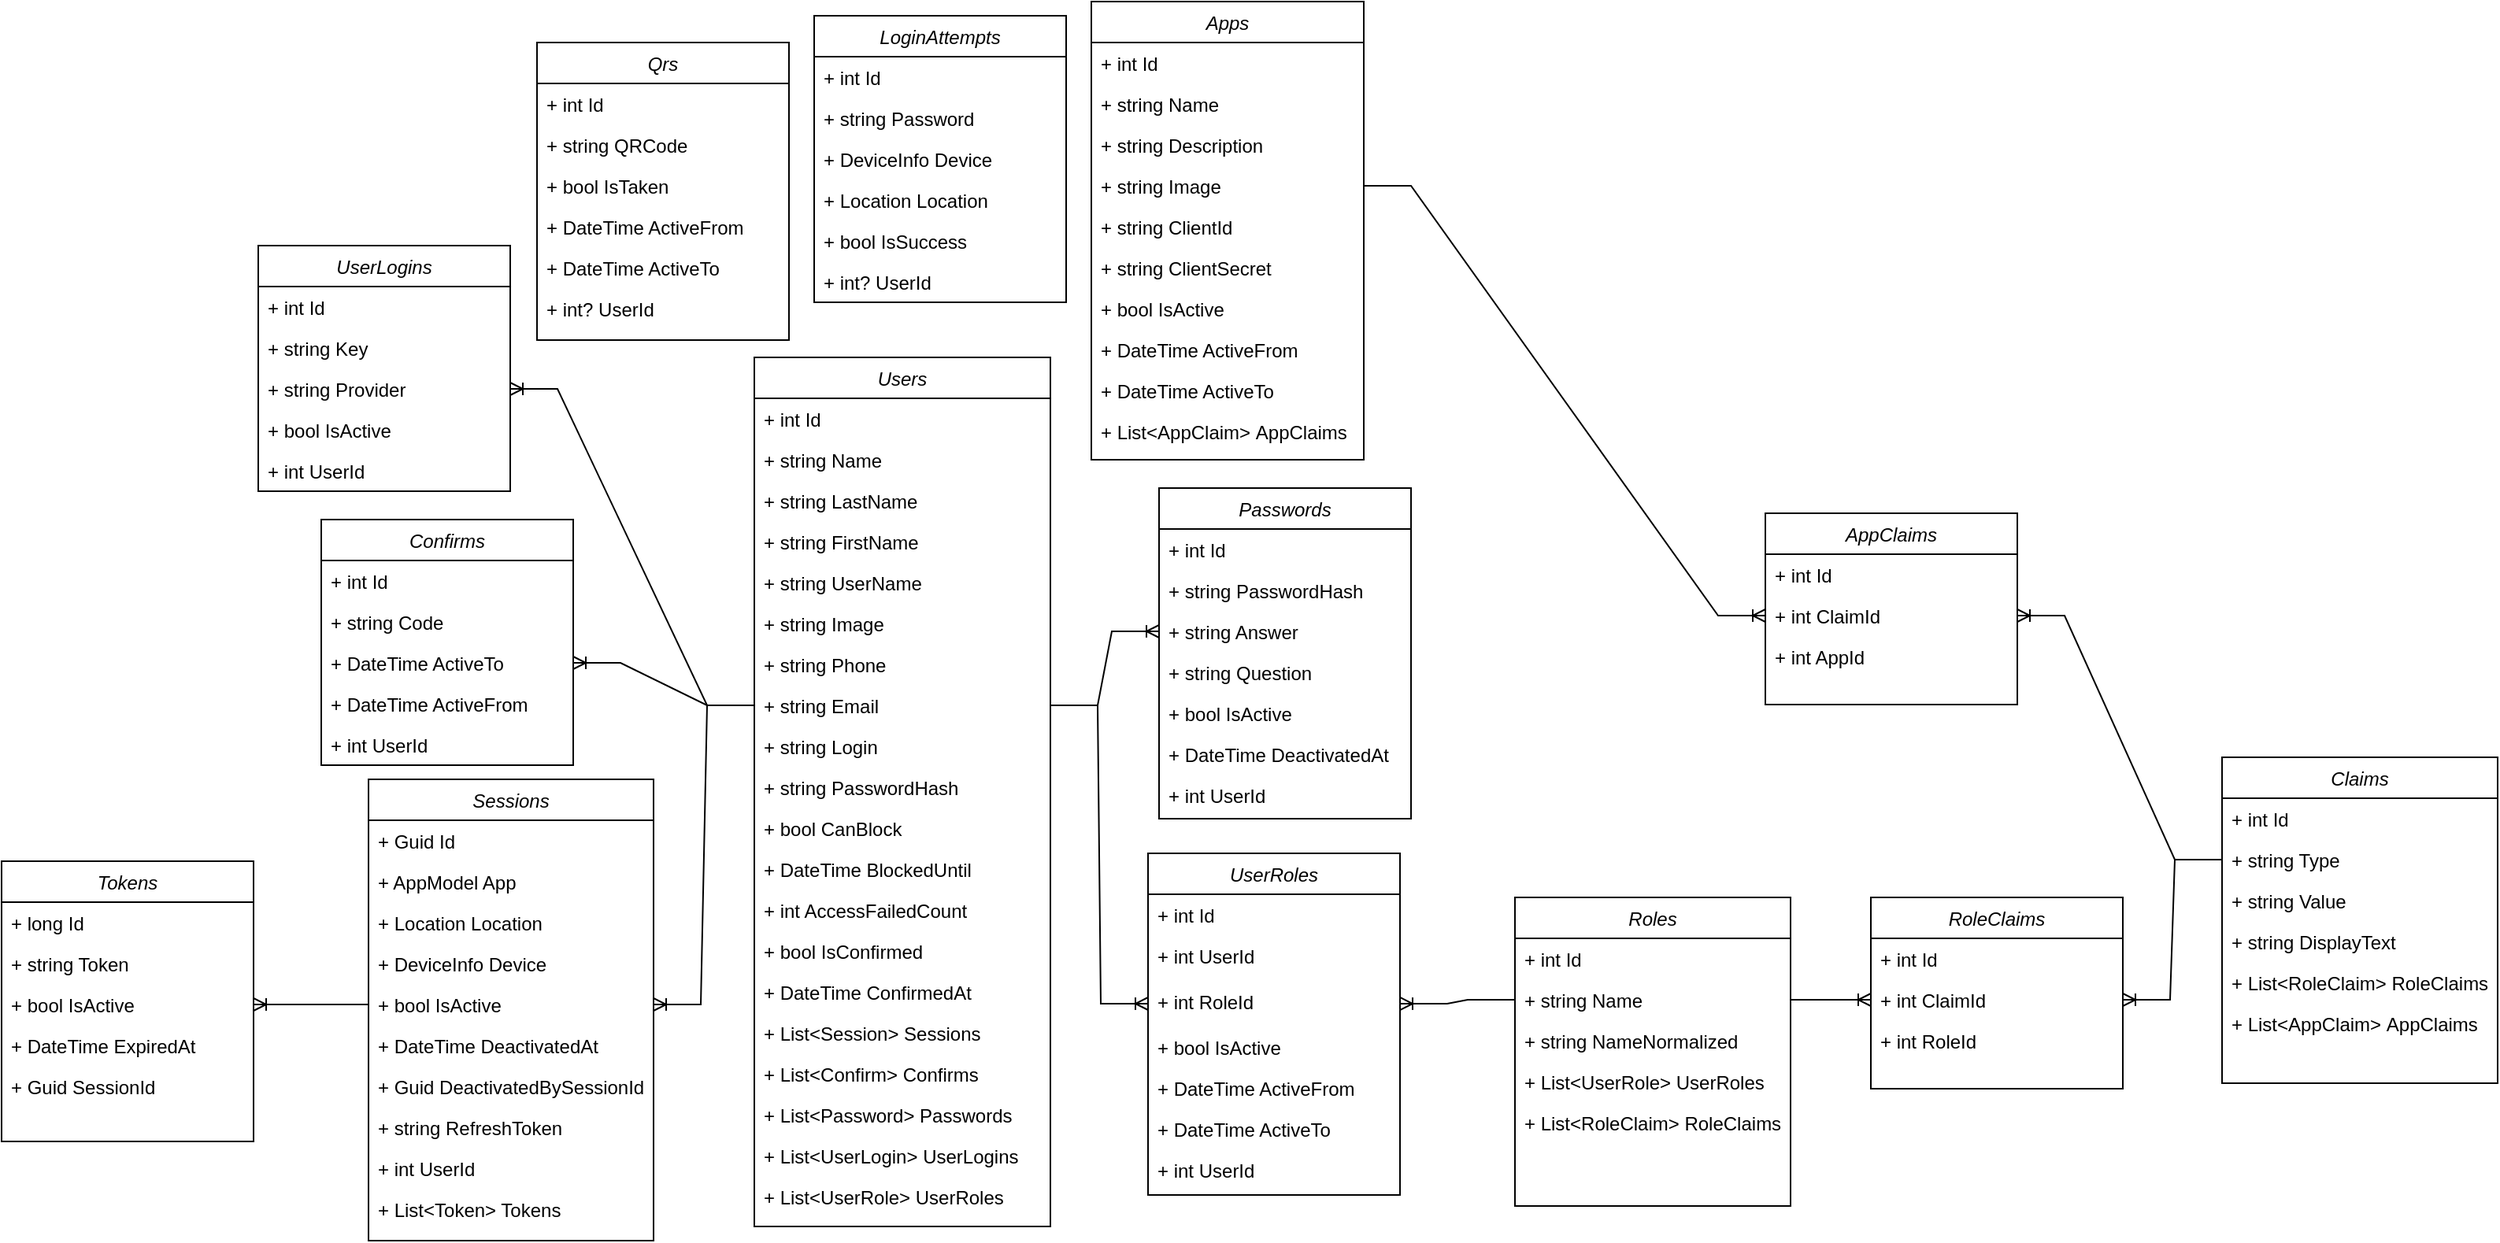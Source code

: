 <mxfile version="16.4.5" type="device"><diagram id="C5RBs43oDa-KdzZeNtuy" name="Page-1"><mxGraphModel dx="1845" dy="1063" grid="0" gridSize="10" guides="1" tooltips="1" connect="1" arrows="1" fold="1" page="0" pageScale="1" pageWidth="827" pageHeight="1169" math="0" shadow="0"><root><mxCell id="WIyWlLk6GJQsqaUBKTNV-0"/><mxCell id="WIyWlLk6GJQsqaUBKTNV-1" parent="WIyWlLk6GJQsqaUBKTNV-0"/><mxCell id="zkfFHV4jXpPFQw0GAbJ--0" value="Users" style="swimlane;fontStyle=2;align=center;verticalAlign=top;childLayout=stackLayout;horizontal=1;startSize=26;horizontalStack=0;resizeParent=1;resizeLast=0;collapsible=1;marginBottom=0;rounded=0;shadow=0;strokeWidth=1;" parent="WIyWlLk6GJQsqaUBKTNV-1" vertex="1"><mxGeometry x="220" y="120" width="188" height="552" as="geometry"><mxRectangle x="230" y="140" width="160" height="26" as="alternateBounds"/></mxGeometry></mxCell><mxCell id="zkfFHV4jXpPFQw0GAbJ--1" value="+ int Id" style="text;align=left;verticalAlign=top;spacingLeft=4;spacingRight=4;overflow=hidden;rotatable=0;points=[[0,0.5],[1,0.5]];portConstraint=eastwest;" parent="zkfFHV4jXpPFQw0GAbJ--0" vertex="1"><mxGeometry y="26" width="188" height="26" as="geometry"/></mxCell><mxCell id="zkfFHV4jXpPFQw0GAbJ--2" value="+ string Name" style="text;align=left;verticalAlign=top;spacingLeft=4;spacingRight=4;overflow=hidden;rotatable=0;points=[[0,0.5],[1,0.5]];portConstraint=eastwest;rounded=0;shadow=0;html=0;" parent="zkfFHV4jXpPFQw0GAbJ--0" vertex="1"><mxGeometry y="52" width="188" height="26" as="geometry"/></mxCell><mxCell id="cAjX37DXehE9t8LAa35l-1" value="+ string LastName" style="text;align=left;verticalAlign=top;spacingLeft=4;spacingRight=4;overflow=hidden;rotatable=0;points=[[0,0.5],[1,0.5]];portConstraint=eastwest;rounded=0;shadow=0;html=0;" vertex="1" parent="zkfFHV4jXpPFQw0GAbJ--0"><mxGeometry y="78" width="188" height="26" as="geometry"/></mxCell><mxCell id="cAjX37DXehE9t8LAa35l-0" value="+ string FirstName" style="text;align=left;verticalAlign=top;spacingLeft=4;spacingRight=4;overflow=hidden;rotatable=0;points=[[0,0.5],[1,0.5]];portConstraint=eastwest;rounded=0;shadow=0;html=0;" vertex="1" parent="zkfFHV4jXpPFQw0GAbJ--0"><mxGeometry y="104" width="188" height="26" as="geometry"/></mxCell><mxCell id="cAjX37DXehE9t8LAa35l-9" value="+ string UserName" style="text;align=left;verticalAlign=top;spacingLeft=4;spacingRight=4;overflow=hidden;rotatable=0;points=[[0,0.5],[1,0.5]];portConstraint=eastwest;rounded=0;shadow=0;html=0;" vertex="1" parent="zkfFHV4jXpPFQw0GAbJ--0"><mxGeometry y="130" width="188" height="26" as="geometry"/></mxCell><mxCell id="cAjX37DXehE9t8LAa35l-8" value="+ string Image" style="text;align=left;verticalAlign=top;spacingLeft=4;spacingRight=4;overflow=hidden;rotatable=0;points=[[0,0.5],[1,0.5]];portConstraint=eastwest;rounded=0;shadow=0;html=0;" vertex="1" parent="zkfFHV4jXpPFQw0GAbJ--0"><mxGeometry y="156" width="188" height="26" as="geometry"/></mxCell><mxCell id="cAjX37DXehE9t8LAa35l-3" value="+ string Phone" style="text;align=left;verticalAlign=top;spacingLeft=4;spacingRight=4;overflow=hidden;rotatable=0;points=[[0,0.5],[1,0.5]];portConstraint=eastwest;rounded=0;shadow=0;html=0;" vertex="1" parent="zkfFHV4jXpPFQw0GAbJ--0"><mxGeometry y="182" width="188" height="26" as="geometry"/></mxCell><mxCell id="zkfFHV4jXpPFQw0GAbJ--3" value="+ string Email" style="text;align=left;verticalAlign=top;spacingLeft=4;spacingRight=4;overflow=hidden;rotatable=0;points=[[0,0.5],[1,0.5]];portConstraint=eastwest;rounded=0;shadow=0;html=0;" parent="zkfFHV4jXpPFQw0GAbJ--0" vertex="1"><mxGeometry y="208" width="188" height="26" as="geometry"/></mxCell><mxCell id="cAjX37DXehE9t8LAa35l-2" value="+ string Login" style="text;align=left;verticalAlign=top;spacingLeft=4;spacingRight=4;overflow=hidden;rotatable=0;points=[[0,0.5],[1,0.5]];portConstraint=eastwest;rounded=0;shadow=0;html=0;" vertex="1" parent="zkfFHV4jXpPFQw0GAbJ--0"><mxGeometry y="234" width="188" height="26" as="geometry"/></mxCell><mxCell id="cAjX37DXehE9t8LAa35l-4" value="+ string PasswordHash" style="text;align=left;verticalAlign=top;spacingLeft=4;spacingRight=4;overflow=hidden;rotatable=0;points=[[0,0.5],[1,0.5]];portConstraint=eastwest;rounded=0;shadow=0;html=0;" vertex="1" parent="zkfFHV4jXpPFQw0GAbJ--0"><mxGeometry y="260" width="188" height="26" as="geometry"/></mxCell><mxCell id="cAjX37DXehE9t8LAa35l-6" value="+ bool CanBlock" style="text;align=left;verticalAlign=top;spacingLeft=4;spacingRight=4;overflow=hidden;rotatable=0;points=[[0,0.5],[1,0.5]];portConstraint=eastwest;rounded=0;shadow=0;html=0;" vertex="1" parent="zkfFHV4jXpPFQw0GAbJ--0"><mxGeometry y="286" width="188" height="26" as="geometry"/></mxCell><mxCell id="cAjX37DXehE9t8LAa35l-5" value="+ DateTime BlockedUntil" style="text;align=left;verticalAlign=top;spacingLeft=4;spacingRight=4;overflow=hidden;rotatable=0;points=[[0,0.5],[1,0.5]];portConstraint=eastwest;rounded=0;shadow=0;html=0;" vertex="1" parent="zkfFHV4jXpPFQw0GAbJ--0"><mxGeometry y="312" width="188" height="26" as="geometry"/></mxCell><mxCell id="cAjX37DXehE9t8LAa35l-7" value="+ int AccessFailedCount" style="text;align=left;verticalAlign=top;spacingLeft=4;spacingRight=4;overflow=hidden;rotatable=0;points=[[0,0.5],[1,0.5]];portConstraint=eastwest;rounded=0;shadow=0;html=0;" vertex="1" parent="zkfFHV4jXpPFQw0GAbJ--0"><mxGeometry y="338" width="188" height="26" as="geometry"/></mxCell><mxCell id="cAjX37DXehE9t8LAa35l-69" value="+ bool IsConfirmed" style="text;align=left;verticalAlign=top;spacingLeft=4;spacingRight=4;overflow=hidden;rotatable=0;points=[[0,0.5],[1,0.5]];portConstraint=eastwest;rounded=0;shadow=0;html=0;" vertex="1" parent="zkfFHV4jXpPFQw0GAbJ--0"><mxGeometry y="364" width="188" height="26" as="geometry"/></mxCell><mxCell id="cAjX37DXehE9t8LAa35l-70" value="+ DateTime ConfirmedAt" style="text;align=left;verticalAlign=top;spacingLeft=4;spacingRight=4;overflow=hidden;rotatable=0;points=[[0,0.5],[1,0.5]];portConstraint=eastwest;rounded=0;shadow=0;html=0;" vertex="1" parent="zkfFHV4jXpPFQw0GAbJ--0"><mxGeometry y="390" width="188" height="26" as="geometry"/></mxCell><mxCell id="cAjX37DXehE9t8LAa35l-99" value="+ List&lt;Session&gt; Sessions" style="text;align=left;verticalAlign=top;spacingLeft=4;spacingRight=4;overflow=hidden;rotatable=0;points=[[0,0.5],[1,0.5]];portConstraint=eastwest;rounded=0;shadow=0;html=0;" vertex="1" parent="zkfFHV4jXpPFQw0GAbJ--0"><mxGeometry y="416" width="188" height="26" as="geometry"/></mxCell><mxCell id="cAjX37DXehE9t8LAa35l-110" value="+ List&lt;Confirm&gt; Confirms" style="text;align=left;verticalAlign=top;spacingLeft=4;spacingRight=4;overflow=hidden;rotatable=0;points=[[0,0.5],[1,0.5]];portConstraint=eastwest;rounded=0;shadow=0;html=0;" vertex="1" parent="zkfFHV4jXpPFQw0GAbJ--0"><mxGeometry y="442" width="188" height="26" as="geometry"/></mxCell><mxCell id="cAjX37DXehE9t8LAa35l-111" value="+ List&lt;Password&gt; Passwords" style="text;align=left;verticalAlign=top;spacingLeft=4;spacingRight=4;overflow=hidden;rotatable=0;points=[[0,0.5],[1,0.5]];portConstraint=eastwest;rounded=0;shadow=0;html=0;" vertex="1" parent="zkfFHV4jXpPFQw0GAbJ--0"><mxGeometry y="468" width="188" height="26" as="geometry"/></mxCell><mxCell id="cAjX37DXehE9t8LAa35l-113" value="+ List&lt;UserLogin&gt; UserLogins" style="text;align=left;verticalAlign=top;spacingLeft=4;spacingRight=4;overflow=hidden;rotatable=0;points=[[0,0.5],[1,0.5]];portConstraint=eastwest;rounded=0;shadow=0;html=0;" vertex="1" parent="zkfFHV4jXpPFQw0GAbJ--0"><mxGeometry y="494" width="188" height="26" as="geometry"/></mxCell><mxCell id="cAjX37DXehE9t8LAa35l-114" value="+ List&lt;UserRole&gt; UserRoles" style="text;align=left;verticalAlign=top;spacingLeft=4;spacingRight=4;overflow=hidden;rotatable=0;points=[[0,0.5],[1,0.5]];portConstraint=eastwest;rounded=0;shadow=0;html=0;" vertex="1" parent="zkfFHV4jXpPFQw0GAbJ--0"><mxGeometry y="520" width="188" height="26" as="geometry"/></mxCell><mxCell id="cAjX37DXehE9t8LAa35l-10" value="Roles" style="swimlane;fontStyle=2;align=center;verticalAlign=top;childLayout=stackLayout;horizontal=1;startSize=26;horizontalStack=0;resizeParent=1;resizeLast=0;collapsible=1;marginBottom=0;rounded=0;shadow=0;strokeWidth=1;" vertex="1" parent="WIyWlLk6GJQsqaUBKTNV-1"><mxGeometry x="703" y="463" width="175" height="196" as="geometry"><mxRectangle x="230" y="140" width="160" height="26" as="alternateBounds"/></mxGeometry></mxCell><mxCell id="cAjX37DXehE9t8LAa35l-11" value="+ int Id" style="text;align=left;verticalAlign=top;spacingLeft=4;spacingRight=4;overflow=hidden;rotatable=0;points=[[0,0.5],[1,0.5]];portConstraint=eastwest;" vertex="1" parent="cAjX37DXehE9t8LAa35l-10"><mxGeometry y="26" width="175" height="26" as="geometry"/></mxCell><mxCell id="cAjX37DXehE9t8LAa35l-12" value="+ string Name" style="text;align=left;verticalAlign=top;spacingLeft=4;spacingRight=4;overflow=hidden;rotatable=0;points=[[0,0.5],[1,0.5]];portConstraint=eastwest;rounded=0;shadow=0;html=0;" vertex="1" parent="cAjX37DXehE9t8LAa35l-10"><mxGeometry y="52" width="175" height="26" as="geometry"/></mxCell><mxCell id="cAjX37DXehE9t8LAa35l-68" value="+ string NameNormalized" style="text;align=left;verticalAlign=top;spacingLeft=4;spacingRight=4;overflow=hidden;rotatable=0;points=[[0,0.5],[1,0.5]];portConstraint=eastwest;rounded=0;shadow=0;html=0;" vertex="1" parent="cAjX37DXehE9t8LAa35l-10"><mxGeometry y="78" width="175" height="26" as="geometry"/></mxCell><mxCell id="cAjX37DXehE9t8LAa35l-116" value="+ List&lt;UserRole&gt; UserRoles" style="text;align=left;verticalAlign=top;spacingLeft=4;spacingRight=4;overflow=hidden;rotatable=0;points=[[0,0.5],[1,0.5]];portConstraint=eastwest;rounded=0;shadow=0;html=0;" vertex="1" parent="cAjX37DXehE9t8LAa35l-10"><mxGeometry y="104" width="175" height="26" as="geometry"/></mxCell><mxCell id="cAjX37DXehE9t8LAa35l-117" value="+ List&lt;RoleClaim&gt; RoleClaims" style="text;align=left;verticalAlign=top;spacingLeft=4;spacingRight=4;overflow=hidden;rotatable=0;points=[[0,0.5],[1,0.5]];portConstraint=eastwest;rounded=0;shadow=0;html=0;" vertex="1" parent="cAjX37DXehE9t8LAa35l-10"><mxGeometry y="130" width="175" height="26" as="geometry"/></mxCell><mxCell id="cAjX37DXehE9t8LAa35l-24" value="UserRoles" style="swimlane;fontStyle=2;align=center;verticalAlign=top;childLayout=stackLayout;horizontal=1;startSize=26;horizontalStack=0;resizeParent=1;resizeLast=0;collapsible=1;marginBottom=0;rounded=0;shadow=0;strokeWidth=1;" vertex="1" parent="WIyWlLk6GJQsqaUBKTNV-1"><mxGeometry x="470" y="435" width="160" height="217" as="geometry"><mxRectangle x="230" y="140" width="160" height="26" as="alternateBounds"/></mxGeometry></mxCell><mxCell id="cAjX37DXehE9t8LAa35l-25" value="+ int Id" style="text;align=left;verticalAlign=top;spacingLeft=4;spacingRight=4;overflow=hidden;rotatable=0;points=[[0,0.5],[1,0.5]];portConstraint=eastwest;" vertex="1" parent="cAjX37DXehE9t8LAa35l-24"><mxGeometry y="26" width="160" height="26" as="geometry"/></mxCell><mxCell id="cAjX37DXehE9t8LAa35l-26" value="+ int UserId" style="text;align=left;verticalAlign=top;spacingLeft=4;spacingRight=4;overflow=hidden;rotatable=0;points=[[0,0.5],[1,0.5]];portConstraint=eastwest;rounded=0;shadow=0;html=0;" vertex="1" parent="cAjX37DXehE9t8LAa35l-24"><mxGeometry y="52" width="160" height="29" as="geometry"/></mxCell><mxCell id="cAjX37DXehE9t8LAa35l-27" value="+ int RoleId" style="text;align=left;verticalAlign=top;spacingLeft=4;spacingRight=4;overflow=hidden;rotatable=0;points=[[0,0.5],[1,0.5]];portConstraint=eastwest;rounded=0;shadow=0;html=0;" vertex="1" parent="cAjX37DXehE9t8LAa35l-24"><mxGeometry y="81" width="160" height="29" as="geometry"/></mxCell><mxCell id="cAjX37DXehE9t8LAa35l-76" value="+ bool IsActive" style="text;align=left;verticalAlign=top;spacingLeft=4;spacingRight=4;overflow=hidden;rotatable=0;points=[[0,0.5],[1,0.5]];portConstraint=eastwest;rounded=0;shadow=0;html=0;" vertex="1" parent="cAjX37DXehE9t8LAa35l-24"><mxGeometry y="110" width="160" height="26" as="geometry"/></mxCell><mxCell id="cAjX37DXehE9t8LAa35l-77" value="+ DateTime ActiveFrom" style="text;align=left;verticalAlign=top;spacingLeft=4;spacingRight=4;overflow=hidden;rotatable=0;points=[[0,0.5],[1,0.5]];portConstraint=eastwest;rounded=0;shadow=0;html=0;" vertex="1" parent="cAjX37DXehE9t8LAa35l-24"><mxGeometry y="136" width="160" height="26" as="geometry"/></mxCell><mxCell id="cAjX37DXehE9t8LAa35l-78" value="+ DateTime ActiveTo" style="text;align=left;verticalAlign=top;spacingLeft=4;spacingRight=4;overflow=hidden;rotatable=0;points=[[0,0.5],[1,0.5]];portConstraint=eastwest;rounded=0;shadow=0;html=0;" vertex="1" parent="cAjX37DXehE9t8LAa35l-24"><mxGeometry y="162" width="160" height="26" as="geometry"/></mxCell><mxCell id="cAjX37DXehE9t8LAa35l-115" value="+ int UserId" style="text;align=left;verticalAlign=top;spacingLeft=4;spacingRight=4;overflow=hidden;rotatable=0;points=[[0,0.5],[1,0.5]];portConstraint=eastwest;rounded=0;shadow=0;html=0;" vertex="1" parent="cAjX37DXehE9t8LAa35l-24"><mxGeometry y="188" width="160" height="26" as="geometry"/></mxCell><mxCell id="cAjX37DXehE9t8LAa35l-28" value="Apps" style="swimlane;fontStyle=2;align=center;verticalAlign=top;childLayout=stackLayout;horizontal=1;startSize=26;horizontalStack=0;resizeParent=1;resizeLast=0;collapsible=1;marginBottom=0;rounded=0;shadow=0;strokeWidth=1;" vertex="1" parent="WIyWlLk6GJQsqaUBKTNV-1"><mxGeometry x="434" y="-106" width="173" height="291" as="geometry"><mxRectangle x="230" y="140" width="160" height="26" as="alternateBounds"/></mxGeometry></mxCell><mxCell id="cAjX37DXehE9t8LAa35l-29" value="+ int Id" style="text;align=left;verticalAlign=top;spacingLeft=4;spacingRight=4;overflow=hidden;rotatable=0;points=[[0,0.5],[1,0.5]];portConstraint=eastwest;" vertex="1" parent="cAjX37DXehE9t8LAa35l-28"><mxGeometry y="26" width="173" height="26" as="geometry"/></mxCell><mxCell id="cAjX37DXehE9t8LAa35l-30" value="+ string Name" style="text;align=left;verticalAlign=top;spacingLeft=4;spacingRight=4;overflow=hidden;rotatable=0;points=[[0,0.5],[1,0.5]];portConstraint=eastwest;rounded=0;shadow=0;html=0;" vertex="1" parent="cAjX37DXehE9t8LAa35l-28"><mxGeometry y="52" width="173" height="26" as="geometry"/></mxCell><mxCell id="cAjX37DXehE9t8LAa35l-67" value="+ string Description" style="text;align=left;verticalAlign=top;spacingLeft=4;spacingRight=4;overflow=hidden;rotatable=0;points=[[0,0.5],[1,0.5]];portConstraint=eastwest;rounded=0;shadow=0;html=0;" vertex="1" parent="cAjX37DXehE9t8LAa35l-28"><mxGeometry y="78" width="173" height="26" as="geometry"/></mxCell><mxCell id="cAjX37DXehE9t8LAa35l-65" value="+ string Image" style="text;align=left;verticalAlign=top;spacingLeft=4;spacingRight=4;overflow=hidden;rotatable=0;points=[[0,0.5],[1,0.5]];portConstraint=eastwest;rounded=0;shadow=0;html=0;" vertex="1" parent="cAjX37DXehE9t8LAa35l-28"><mxGeometry y="104" width="173" height="26" as="geometry"/></mxCell><mxCell id="cAjX37DXehE9t8LAa35l-64" value="+ string ClientId" style="text;align=left;verticalAlign=top;spacingLeft=4;spacingRight=4;overflow=hidden;rotatable=0;points=[[0,0.5],[1,0.5]];portConstraint=eastwest;rounded=0;shadow=0;html=0;" vertex="1" parent="cAjX37DXehE9t8LAa35l-28"><mxGeometry y="130" width="173" height="26" as="geometry"/></mxCell><mxCell id="cAjX37DXehE9t8LAa35l-63" value="+ string ClientSecret" style="text;align=left;verticalAlign=top;spacingLeft=4;spacingRight=4;overflow=hidden;rotatable=0;points=[[0,0.5],[1,0.5]];portConstraint=eastwest;rounded=0;shadow=0;html=0;" vertex="1" parent="cAjX37DXehE9t8LAa35l-28"><mxGeometry y="156" width="173" height="26" as="geometry"/></mxCell><mxCell id="cAjX37DXehE9t8LAa35l-62" value="+ bool IsActive" style="text;align=left;verticalAlign=top;spacingLeft=4;spacingRight=4;overflow=hidden;rotatable=0;points=[[0,0.5],[1,0.5]];portConstraint=eastwest;rounded=0;shadow=0;html=0;" vertex="1" parent="cAjX37DXehE9t8LAa35l-28"><mxGeometry y="182" width="173" height="26" as="geometry"/></mxCell><mxCell id="cAjX37DXehE9t8LAa35l-60" value="+ DateTime ActiveFrom" style="text;align=left;verticalAlign=top;spacingLeft=4;spacingRight=4;overflow=hidden;rotatable=0;points=[[0,0.5],[1,0.5]];portConstraint=eastwest;rounded=0;shadow=0;html=0;" vertex="1" parent="cAjX37DXehE9t8LAa35l-28"><mxGeometry y="208" width="173" height="26" as="geometry"/></mxCell><mxCell id="cAjX37DXehE9t8LAa35l-61" value="+ DateTime ActiveTo" style="text;align=left;verticalAlign=top;spacingLeft=4;spacingRight=4;overflow=hidden;rotatable=0;points=[[0,0.5],[1,0.5]];portConstraint=eastwest;rounded=0;shadow=0;html=0;" vertex="1" parent="cAjX37DXehE9t8LAa35l-28"><mxGeometry y="234" width="173" height="26" as="geometry"/></mxCell><mxCell id="cAjX37DXehE9t8LAa35l-124" value="+ List&lt;AppClaim&gt; AppClaims" style="text;align=left;verticalAlign=top;spacingLeft=4;spacingRight=4;overflow=hidden;rotatable=0;points=[[0,0.5],[1,0.5]];portConstraint=eastwest;rounded=0;shadow=0;html=0;" vertex="1" parent="cAjX37DXehE9t8LAa35l-28"><mxGeometry y="260" width="173" height="26" as="geometry"/></mxCell><mxCell id="cAjX37DXehE9t8LAa35l-31" value="Claims" style="swimlane;fontStyle=2;align=center;verticalAlign=top;childLayout=stackLayout;horizontal=1;startSize=26;horizontalStack=0;resizeParent=1;resizeLast=0;collapsible=1;marginBottom=0;rounded=0;shadow=0;strokeWidth=1;" vertex="1" parent="WIyWlLk6GJQsqaUBKTNV-1"><mxGeometry x="1152" y="374" width="175" height="207" as="geometry"><mxRectangle x="230" y="140" width="160" height="26" as="alternateBounds"/></mxGeometry></mxCell><mxCell id="cAjX37DXehE9t8LAa35l-32" value="+ int Id" style="text;align=left;verticalAlign=top;spacingLeft=4;spacingRight=4;overflow=hidden;rotatable=0;points=[[0,0.5],[1,0.5]];portConstraint=eastwest;" vertex="1" parent="cAjX37DXehE9t8LAa35l-31"><mxGeometry y="26" width="175" height="26" as="geometry"/></mxCell><mxCell id="cAjX37DXehE9t8LAa35l-33" value="+ string Type" style="text;align=left;verticalAlign=top;spacingLeft=4;spacingRight=4;overflow=hidden;rotatable=0;points=[[0,0.5],[1,0.5]];portConstraint=eastwest;rounded=0;shadow=0;html=0;" vertex="1" parent="cAjX37DXehE9t8LAa35l-31"><mxGeometry y="52" width="175" height="26" as="geometry"/></mxCell><mxCell id="cAjX37DXehE9t8LAa35l-79" value="+ string Value" style="text;align=left;verticalAlign=top;spacingLeft=4;spacingRight=4;overflow=hidden;rotatable=0;points=[[0,0.5],[1,0.5]];portConstraint=eastwest;rounded=0;shadow=0;html=0;" vertex="1" parent="cAjX37DXehE9t8LAa35l-31"><mxGeometry y="78" width="175" height="26" as="geometry"/></mxCell><mxCell id="cAjX37DXehE9t8LAa35l-80" value="+ string DisplayText" style="text;align=left;verticalAlign=top;spacingLeft=4;spacingRight=4;overflow=hidden;rotatable=0;points=[[0,0.5],[1,0.5]];portConstraint=eastwest;rounded=0;shadow=0;html=0;" vertex="1" parent="cAjX37DXehE9t8LAa35l-31"><mxGeometry y="104" width="175" height="26" as="geometry"/></mxCell><mxCell id="cAjX37DXehE9t8LAa35l-118" value="+ List&lt;RoleClaim&gt; RoleClaims" style="text;align=left;verticalAlign=top;spacingLeft=4;spacingRight=4;overflow=hidden;rotatable=0;points=[[0,0.5],[1,0.5]];portConstraint=eastwest;rounded=0;shadow=0;html=0;" vertex="1" parent="cAjX37DXehE9t8LAa35l-31"><mxGeometry y="130" width="175" height="26" as="geometry"/></mxCell><mxCell id="cAjX37DXehE9t8LAa35l-123" value="+ List&lt;AppClaim&gt; AppClaims" style="text;align=left;verticalAlign=top;spacingLeft=4;spacingRight=4;overflow=hidden;rotatable=0;points=[[0,0.5],[1,0.5]];portConstraint=eastwest;rounded=0;shadow=0;html=0;" vertex="1" parent="cAjX37DXehE9t8LAa35l-31"><mxGeometry y="156" width="175" height="26" as="geometry"/></mxCell><mxCell id="cAjX37DXehE9t8LAa35l-34" value="RoleClaims" style="swimlane;fontStyle=2;align=center;verticalAlign=top;childLayout=stackLayout;horizontal=1;startSize=26;horizontalStack=0;resizeParent=1;resizeLast=0;collapsible=1;marginBottom=0;rounded=0;shadow=0;strokeWidth=1;" vertex="1" parent="WIyWlLk6GJQsqaUBKTNV-1"><mxGeometry x="929" y="463" width="160" height="121.5" as="geometry"><mxRectangle x="230" y="140" width="160" height="26" as="alternateBounds"/></mxGeometry></mxCell><mxCell id="cAjX37DXehE9t8LAa35l-35" value="+ int Id" style="text;align=left;verticalAlign=top;spacingLeft=4;spacingRight=4;overflow=hidden;rotatable=0;points=[[0,0.5],[1,0.5]];portConstraint=eastwest;" vertex="1" parent="cAjX37DXehE9t8LAa35l-34"><mxGeometry y="26" width="160" height="26" as="geometry"/></mxCell><mxCell id="cAjX37DXehE9t8LAa35l-36" value="+ int ClaimId" style="text;align=left;verticalAlign=top;spacingLeft=4;spacingRight=4;overflow=hidden;rotatable=0;points=[[0,0.5],[1,0.5]];portConstraint=eastwest;rounded=0;shadow=0;html=0;" vertex="1" parent="cAjX37DXehE9t8LAa35l-34"><mxGeometry y="52" width="160" height="26" as="geometry"/></mxCell><mxCell id="cAjX37DXehE9t8LAa35l-81" value="+ int RoleId" style="text;align=left;verticalAlign=top;spacingLeft=4;spacingRight=4;overflow=hidden;rotatable=0;points=[[0,0.5],[1,0.5]];portConstraint=eastwest;rounded=0;shadow=0;html=0;" vertex="1" parent="cAjX37DXehE9t8LAa35l-34"><mxGeometry y="78" width="160" height="26" as="geometry"/></mxCell><mxCell id="cAjX37DXehE9t8LAa35l-37" value="Sessions" style="swimlane;fontStyle=2;align=center;verticalAlign=top;childLayout=stackLayout;horizontal=1;startSize=26;horizontalStack=0;resizeParent=1;resizeLast=0;collapsible=1;marginBottom=0;rounded=0;shadow=0;strokeWidth=1;" vertex="1" parent="WIyWlLk6GJQsqaUBKTNV-1"><mxGeometry x="-25" y="388" width="181" height="293" as="geometry"><mxRectangle x="230" y="140" width="160" height="26" as="alternateBounds"/></mxGeometry></mxCell><mxCell id="cAjX37DXehE9t8LAa35l-38" value="+ Guid Id" style="text;align=left;verticalAlign=top;spacingLeft=4;spacingRight=4;overflow=hidden;rotatable=0;points=[[0,0.5],[1,0.5]];portConstraint=eastwest;" vertex="1" parent="cAjX37DXehE9t8LAa35l-37"><mxGeometry y="26" width="181" height="26" as="geometry"/></mxCell><mxCell id="cAjX37DXehE9t8LAa35l-39" value="+ AppModel App" style="text;align=left;verticalAlign=top;spacingLeft=4;spacingRight=4;overflow=hidden;rotatable=0;points=[[0,0.5],[1,0.5]];portConstraint=eastwest;rounded=0;shadow=0;html=0;" vertex="1" parent="cAjX37DXehE9t8LAa35l-37"><mxGeometry y="52" width="181" height="26" as="geometry"/></mxCell><mxCell id="cAjX37DXehE9t8LAa35l-82" value="+ Location Location" style="text;align=left;verticalAlign=top;spacingLeft=4;spacingRight=4;overflow=hidden;rotatable=0;points=[[0,0.5],[1,0.5]];portConstraint=eastwest;rounded=0;shadow=0;html=0;" vertex="1" parent="cAjX37DXehE9t8LAa35l-37"><mxGeometry y="78" width="181" height="26" as="geometry"/></mxCell><mxCell id="cAjX37DXehE9t8LAa35l-83" value="+ DeviceInfo Device" style="text;align=left;verticalAlign=top;spacingLeft=4;spacingRight=4;overflow=hidden;rotatable=0;points=[[0,0.5],[1,0.5]];portConstraint=eastwest;rounded=0;shadow=0;html=0;" vertex="1" parent="cAjX37DXehE9t8LAa35l-37"><mxGeometry y="104" width="181" height="26" as="geometry"/></mxCell><mxCell id="cAjX37DXehE9t8LAa35l-84" value="+ bool IsActive" style="text;align=left;verticalAlign=top;spacingLeft=4;spacingRight=4;overflow=hidden;rotatable=0;points=[[0,0.5],[1,0.5]];portConstraint=eastwest;rounded=0;shadow=0;html=0;" vertex="1" parent="cAjX37DXehE9t8LAa35l-37"><mxGeometry y="130" width="181" height="26" as="geometry"/></mxCell><mxCell id="cAjX37DXehE9t8LAa35l-86" value="+ DateTime DeactivatedAt" style="text;align=left;verticalAlign=top;spacingLeft=4;spacingRight=4;overflow=hidden;rotatable=0;points=[[0,0.5],[1,0.5]];portConstraint=eastwest;rounded=0;shadow=0;html=0;" vertex="1" parent="cAjX37DXehE9t8LAa35l-37"><mxGeometry y="156" width="181" height="26" as="geometry"/></mxCell><mxCell id="cAjX37DXehE9t8LAa35l-87" value="+ Guid DeactivatedBySessionId" style="text;align=left;verticalAlign=top;spacingLeft=4;spacingRight=4;overflow=hidden;rotatable=0;points=[[0,0.5],[1,0.5]];portConstraint=eastwest;rounded=0;shadow=0;html=0;" vertex="1" parent="cAjX37DXehE9t8LAa35l-37"><mxGeometry y="182" width="181" height="26" as="geometry"/></mxCell><mxCell id="cAjX37DXehE9t8LAa35l-88" value="+ string RefreshToken" style="text;align=left;verticalAlign=top;spacingLeft=4;spacingRight=4;overflow=hidden;rotatable=0;points=[[0,0.5],[1,0.5]];portConstraint=eastwest;rounded=0;shadow=0;html=0;" vertex="1" parent="cAjX37DXehE9t8LAa35l-37"><mxGeometry y="208" width="181" height="26" as="geometry"/></mxCell><mxCell id="cAjX37DXehE9t8LAa35l-98" value="+ int UserId" style="text;align=left;verticalAlign=top;spacingLeft=4;spacingRight=4;overflow=hidden;rotatable=0;points=[[0,0.5],[1,0.5]];portConstraint=eastwest;rounded=0;shadow=0;html=0;" vertex="1" parent="cAjX37DXehE9t8LAa35l-37"><mxGeometry y="234" width="181" height="26" as="geometry"/></mxCell><mxCell id="cAjX37DXehE9t8LAa35l-95" value="+ List&lt;Token&gt; Tokens" style="text;align=left;verticalAlign=top;spacingLeft=4;spacingRight=4;overflow=hidden;rotatable=0;points=[[0,0.5],[1,0.5]];portConstraint=eastwest;rounded=0;shadow=0;html=0;" vertex="1" parent="cAjX37DXehE9t8LAa35l-37"><mxGeometry y="260" width="181" height="26" as="geometry"/></mxCell><mxCell id="cAjX37DXehE9t8LAa35l-40" value="UserLogins" style="swimlane;fontStyle=2;align=center;verticalAlign=top;childLayout=stackLayout;horizontal=1;startSize=26;horizontalStack=0;resizeParent=1;resizeLast=0;collapsible=1;marginBottom=0;rounded=0;shadow=0;strokeWidth=1;" vertex="1" parent="WIyWlLk6GJQsqaUBKTNV-1"><mxGeometry x="-95" y="49" width="160" height="156" as="geometry"><mxRectangle x="230" y="140" width="160" height="26" as="alternateBounds"/></mxGeometry></mxCell><mxCell id="cAjX37DXehE9t8LAa35l-41" value="+ int Id" style="text;align=left;verticalAlign=top;spacingLeft=4;spacingRight=4;overflow=hidden;rotatable=0;points=[[0,0.5],[1,0.5]];portConstraint=eastwest;" vertex="1" parent="cAjX37DXehE9t8LAa35l-40"><mxGeometry y="26" width="160" height="26" as="geometry"/></mxCell><mxCell id="cAjX37DXehE9t8LAa35l-42" value="+ string Key" style="text;align=left;verticalAlign=top;spacingLeft=4;spacingRight=4;overflow=hidden;rotatable=0;points=[[0,0.5],[1,0.5]];portConstraint=eastwest;rounded=0;shadow=0;html=0;" vertex="1" parent="cAjX37DXehE9t8LAa35l-40"><mxGeometry y="52" width="160" height="26" as="geometry"/></mxCell><mxCell id="cAjX37DXehE9t8LAa35l-54" value="+ string Provider" style="text;align=left;verticalAlign=top;spacingLeft=4;spacingRight=4;overflow=hidden;rotatable=0;points=[[0,0.5],[1,0.5]];portConstraint=eastwest;rounded=0;shadow=0;html=0;" vertex="1" parent="cAjX37DXehE9t8LAa35l-40"><mxGeometry y="78" width="160" height="26" as="geometry"/></mxCell><mxCell id="cAjX37DXehE9t8LAa35l-55" value="+ bool IsActive" style="text;align=left;verticalAlign=top;spacingLeft=4;spacingRight=4;overflow=hidden;rotatable=0;points=[[0,0.5],[1,0.5]];portConstraint=eastwest;rounded=0;shadow=0;html=0;" vertex="1" parent="cAjX37DXehE9t8LAa35l-40"><mxGeometry y="104" width="160" height="26" as="geometry"/></mxCell><mxCell id="cAjX37DXehE9t8LAa35l-103" value="+ int UserId" style="text;align=left;verticalAlign=top;spacingLeft=4;spacingRight=4;overflow=hidden;rotatable=0;points=[[0,0.5],[1,0.5]];portConstraint=eastwest;rounded=0;shadow=0;html=0;" vertex="1" parent="cAjX37DXehE9t8LAa35l-40"><mxGeometry y="130" width="160" height="26" as="geometry"/></mxCell><mxCell id="cAjX37DXehE9t8LAa35l-43" value="LoginAttempts" style="swimlane;fontStyle=2;align=center;verticalAlign=top;childLayout=stackLayout;horizontal=1;startSize=26;horizontalStack=0;resizeParent=1;resizeLast=0;collapsible=1;marginBottom=0;rounded=0;shadow=0;strokeWidth=1;" vertex="1" parent="WIyWlLk6GJQsqaUBKTNV-1"><mxGeometry x="258" y="-97" width="160" height="182" as="geometry"><mxRectangle x="230" y="140" width="160" height="26" as="alternateBounds"/></mxGeometry></mxCell><mxCell id="cAjX37DXehE9t8LAa35l-44" value="+ int Id" style="text;align=left;verticalAlign=top;spacingLeft=4;spacingRight=4;overflow=hidden;rotatable=0;points=[[0,0.5],[1,0.5]];portConstraint=eastwest;" vertex="1" parent="cAjX37DXehE9t8LAa35l-43"><mxGeometry y="26" width="160" height="26" as="geometry"/></mxCell><mxCell id="cAjX37DXehE9t8LAa35l-45" value="+ string Password" style="text;align=left;verticalAlign=top;spacingLeft=4;spacingRight=4;overflow=hidden;rotatable=0;points=[[0,0.5],[1,0.5]];portConstraint=eastwest;rounded=0;shadow=0;html=0;" vertex="1" parent="cAjX37DXehE9t8LAa35l-43"><mxGeometry y="52" width="160" height="26" as="geometry"/></mxCell><mxCell id="cAjX37DXehE9t8LAa35l-51" value="+ DeviceInfo Device" style="text;align=left;verticalAlign=top;spacingLeft=4;spacingRight=4;overflow=hidden;rotatable=0;points=[[0,0.5],[1,0.5]];portConstraint=eastwest;rounded=0;shadow=0;html=0;" vertex="1" parent="cAjX37DXehE9t8LAa35l-43"><mxGeometry y="78" width="160" height="26" as="geometry"/></mxCell><mxCell id="cAjX37DXehE9t8LAa35l-52" value="+ Location Location" style="text;align=left;verticalAlign=top;spacingLeft=4;spacingRight=4;overflow=hidden;rotatable=0;points=[[0,0.5],[1,0.5]];portConstraint=eastwest;rounded=0;shadow=0;html=0;" vertex="1" parent="cAjX37DXehE9t8LAa35l-43"><mxGeometry y="104" width="160" height="26" as="geometry"/></mxCell><mxCell id="cAjX37DXehE9t8LAa35l-53" value="+ bool IsSuccess" style="text;align=left;verticalAlign=top;spacingLeft=4;spacingRight=4;overflow=hidden;rotatable=0;points=[[0,0.5],[1,0.5]];portConstraint=eastwest;rounded=0;shadow=0;html=0;" vertex="1" parent="cAjX37DXehE9t8LAa35l-43"><mxGeometry y="130" width="160" height="26" as="geometry"/></mxCell><mxCell id="cAjX37DXehE9t8LAa35l-138" value="+ int? UserId" style="text;align=left;verticalAlign=top;spacingLeft=4;spacingRight=4;overflow=hidden;rotatable=0;points=[[0,0.5],[1,0.5]];portConstraint=eastwest;rounded=0;shadow=0;html=0;" vertex="1" parent="cAjX37DXehE9t8LAa35l-43"><mxGeometry y="156" width="160" height="26" as="geometry"/></mxCell><mxCell id="cAjX37DXehE9t8LAa35l-46" value="Passwords" style="swimlane;fontStyle=2;align=center;verticalAlign=top;childLayout=stackLayout;horizontal=1;startSize=26;horizontalStack=0;resizeParent=1;resizeLast=0;collapsible=1;marginBottom=0;rounded=0;shadow=0;strokeWidth=1;" vertex="1" parent="WIyWlLk6GJQsqaUBKTNV-1"><mxGeometry x="477" y="203" width="160" height="210" as="geometry"><mxRectangle x="230" y="140" width="160" height="26" as="alternateBounds"/></mxGeometry></mxCell><mxCell id="cAjX37DXehE9t8LAa35l-47" value="+ int Id" style="text;align=left;verticalAlign=top;spacingLeft=4;spacingRight=4;overflow=hidden;rotatable=0;points=[[0,0.5],[1,0.5]];portConstraint=eastwest;" vertex="1" parent="cAjX37DXehE9t8LAa35l-46"><mxGeometry y="26" width="160" height="26" as="geometry"/></mxCell><mxCell id="cAjX37DXehE9t8LAa35l-48" value="+ string PasswordHash" style="text;align=left;verticalAlign=top;spacingLeft=4;spacingRight=4;overflow=hidden;rotatable=0;points=[[0,0.5],[1,0.5]];portConstraint=eastwest;rounded=0;shadow=0;html=0;" vertex="1" parent="cAjX37DXehE9t8LAa35l-46"><mxGeometry y="52" width="160" height="26" as="geometry"/></mxCell><mxCell id="cAjX37DXehE9t8LAa35l-56" value="+ string Answer" style="text;align=left;verticalAlign=top;spacingLeft=4;spacingRight=4;overflow=hidden;rotatable=0;points=[[0,0.5],[1,0.5]];portConstraint=eastwest;rounded=0;shadow=0;html=0;" vertex="1" parent="cAjX37DXehE9t8LAa35l-46"><mxGeometry y="78" width="160" height="26" as="geometry"/></mxCell><mxCell id="cAjX37DXehE9t8LAa35l-57" value="+ string Question" style="text;align=left;verticalAlign=top;spacingLeft=4;spacingRight=4;overflow=hidden;rotatable=0;points=[[0,0.5],[1,0.5]];portConstraint=eastwest;rounded=0;shadow=0;html=0;" vertex="1" parent="cAjX37DXehE9t8LAa35l-46"><mxGeometry y="104" width="160" height="26" as="geometry"/></mxCell><mxCell id="cAjX37DXehE9t8LAa35l-58" value="+ bool IsActive" style="text;align=left;verticalAlign=top;spacingLeft=4;spacingRight=4;overflow=hidden;rotatable=0;points=[[0,0.5],[1,0.5]];portConstraint=eastwest;rounded=0;shadow=0;html=0;" vertex="1" parent="cAjX37DXehE9t8LAa35l-46"><mxGeometry y="130" width="160" height="26" as="geometry"/></mxCell><mxCell id="cAjX37DXehE9t8LAa35l-59" value="+ DateTime DeactivatedAt" style="text;align=left;verticalAlign=top;spacingLeft=4;spacingRight=4;overflow=hidden;rotatable=0;points=[[0,0.5],[1,0.5]];portConstraint=eastwest;rounded=0;shadow=0;html=0;" vertex="1" parent="cAjX37DXehE9t8LAa35l-46"><mxGeometry y="156" width="160" height="26" as="geometry"/></mxCell><mxCell id="cAjX37DXehE9t8LAa35l-128" value="+ int UserId" style="text;align=left;verticalAlign=top;spacingLeft=4;spacingRight=4;overflow=hidden;rotatable=0;points=[[0,0.5],[1,0.5]];portConstraint=eastwest;rounded=0;shadow=0;html=0;" vertex="1" parent="cAjX37DXehE9t8LAa35l-46"><mxGeometry y="182" width="160" height="26" as="geometry"/></mxCell><mxCell id="cAjX37DXehE9t8LAa35l-71" value="Confirms" style="swimlane;fontStyle=2;align=center;verticalAlign=top;childLayout=stackLayout;horizontal=1;startSize=26;horizontalStack=0;resizeParent=1;resizeLast=0;collapsible=1;marginBottom=0;rounded=0;shadow=0;strokeWidth=1;" vertex="1" parent="WIyWlLk6GJQsqaUBKTNV-1"><mxGeometry x="-55" y="223" width="160" height="156" as="geometry"><mxRectangle x="230" y="140" width="160" height="26" as="alternateBounds"/></mxGeometry></mxCell><mxCell id="cAjX37DXehE9t8LAa35l-72" value="+ int Id" style="text;align=left;verticalAlign=top;spacingLeft=4;spacingRight=4;overflow=hidden;rotatable=0;points=[[0,0.5],[1,0.5]];portConstraint=eastwest;" vertex="1" parent="cAjX37DXehE9t8LAa35l-71"><mxGeometry y="26" width="160" height="26" as="geometry"/></mxCell><mxCell id="cAjX37DXehE9t8LAa35l-73" value="+ string Code" style="text;align=left;verticalAlign=top;spacingLeft=4;spacingRight=4;overflow=hidden;rotatable=0;points=[[0,0.5],[1,0.5]];portConstraint=eastwest;rounded=0;shadow=0;html=0;" vertex="1" parent="cAjX37DXehE9t8LAa35l-71"><mxGeometry y="52" width="160" height="26" as="geometry"/></mxCell><mxCell id="cAjX37DXehE9t8LAa35l-75" value="+ DateTime ActiveTo" style="text;align=left;verticalAlign=top;spacingLeft=4;spacingRight=4;overflow=hidden;rotatable=0;points=[[0,0.5],[1,0.5]];portConstraint=eastwest;rounded=0;shadow=0;html=0;" vertex="1" parent="cAjX37DXehE9t8LAa35l-71"><mxGeometry y="78" width="160" height="26" as="geometry"/></mxCell><mxCell id="cAjX37DXehE9t8LAa35l-74" value="+ DateTime ActiveFrom" style="text;align=left;verticalAlign=top;spacingLeft=4;spacingRight=4;overflow=hidden;rotatable=0;points=[[0,0.5],[1,0.5]];portConstraint=eastwest;rounded=0;shadow=0;html=0;" vertex="1" parent="cAjX37DXehE9t8LAa35l-71"><mxGeometry y="104" width="160" height="26" as="geometry"/></mxCell><mxCell id="cAjX37DXehE9t8LAa35l-101" value="+ int UserId" style="text;align=left;verticalAlign=top;spacingLeft=4;spacingRight=4;overflow=hidden;rotatable=0;points=[[0,0.5],[1,0.5]];portConstraint=eastwest;rounded=0;shadow=0;html=0;" vertex="1" parent="cAjX37DXehE9t8LAa35l-71"><mxGeometry y="130" width="160" height="26" as="geometry"/></mxCell><mxCell id="cAjX37DXehE9t8LAa35l-89" value="Tokens" style="swimlane;fontStyle=2;align=center;verticalAlign=top;childLayout=stackLayout;horizontal=1;startSize=26;horizontalStack=0;resizeParent=1;resizeLast=0;collapsible=1;marginBottom=0;rounded=0;shadow=0;strokeWidth=1;" vertex="1" parent="WIyWlLk6GJQsqaUBKTNV-1"><mxGeometry x="-258" y="440" width="160" height="178" as="geometry"><mxRectangle x="230" y="140" width="160" height="26" as="alternateBounds"/></mxGeometry></mxCell><mxCell id="cAjX37DXehE9t8LAa35l-90" value="+ long Id" style="text;align=left;verticalAlign=top;spacingLeft=4;spacingRight=4;overflow=hidden;rotatable=0;points=[[0,0.5],[1,0.5]];portConstraint=eastwest;" vertex="1" parent="cAjX37DXehE9t8LAa35l-89"><mxGeometry y="26" width="160" height="26" as="geometry"/></mxCell><mxCell id="cAjX37DXehE9t8LAa35l-91" value="+ string Token" style="text;align=left;verticalAlign=top;spacingLeft=4;spacingRight=4;overflow=hidden;rotatable=0;points=[[0,0.5],[1,0.5]];portConstraint=eastwest;rounded=0;shadow=0;html=0;" vertex="1" parent="cAjX37DXehE9t8LAa35l-89"><mxGeometry y="52" width="160" height="26" as="geometry"/></mxCell><mxCell id="cAjX37DXehE9t8LAa35l-92" value="+ bool IsActive" style="text;align=left;verticalAlign=top;spacingLeft=4;spacingRight=4;overflow=hidden;rotatable=0;points=[[0,0.5],[1,0.5]];portConstraint=eastwest;rounded=0;shadow=0;html=0;" vertex="1" parent="cAjX37DXehE9t8LAa35l-89"><mxGeometry y="78" width="160" height="26" as="geometry"/></mxCell><mxCell id="cAjX37DXehE9t8LAa35l-93" value="+ DateTime ExpiredAt" style="text;align=left;verticalAlign=top;spacingLeft=4;spacingRight=4;overflow=hidden;rotatable=0;points=[[0,0.5],[1,0.5]];portConstraint=eastwest;rounded=0;shadow=0;html=0;" vertex="1" parent="cAjX37DXehE9t8LAa35l-89"><mxGeometry y="104" width="160" height="26" as="geometry"/></mxCell><mxCell id="cAjX37DXehE9t8LAa35l-94" value="+ Guid SessionId" style="text;align=left;verticalAlign=top;spacingLeft=4;spacingRight=4;overflow=hidden;rotatable=0;points=[[0,0.5],[1,0.5]];portConstraint=eastwest;rounded=0;shadow=0;html=0;" vertex="1" parent="cAjX37DXehE9t8LAa35l-89"><mxGeometry y="130" width="160" height="26" as="geometry"/></mxCell><mxCell id="cAjX37DXehE9t8LAa35l-96" value="" style="edgeStyle=entityRelationEdgeStyle;fontSize=12;html=1;endArrow=ERoneToMany;rounded=0;exitX=0;exitY=0.5;exitDx=0;exitDy=0;entryX=1;entryY=0.5;entryDx=0;entryDy=0;" edge="1" parent="WIyWlLk6GJQsqaUBKTNV-1" source="cAjX37DXehE9t8LAa35l-84" target="cAjX37DXehE9t8LAa35l-92"><mxGeometry width="100" height="100" relative="1" as="geometry"><mxPoint x="-453" y="720" as="sourcePoint"/><mxPoint x="-353" y="620" as="targetPoint"/></mxGeometry></mxCell><mxCell id="cAjX37DXehE9t8LAa35l-100" value="" style="edgeStyle=entityRelationEdgeStyle;fontSize=12;html=1;endArrow=ERoneToMany;rounded=0;exitX=0;exitY=0.5;exitDx=0;exitDy=0;entryX=1;entryY=0.5;entryDx=0;entryDy=0;" edge="1" parent="WIyWlLk6GJQsqaUBKTNV-1" source="zkfFHV4jXpPFQw0GAbJ--3" target="cAjX37DXehE9t8LAa35l-84"><mxGeometry width="100" height="100" relative="1" as="geometry"><mxPoint x="-62" y="579" as="sourcePoint"/><mxPoint x="-160" y="632" as="targetPoint"/></mxGeometry></mxCell><mxCell id="cAjX37DXehE9t8LAa35l-102" value="" style="edgeStyle=entityRelationEdgeStyle;fontSize=12;html=1;endArrow=ERoneToMany;rounded=0;exitX=0;exitY=0.5;exitDx=0;exitDy=0;entryX=1;entryY=0.5;entryDx=0;entryDy=0;" edge="1" parent="WIyWlLk6GJQsqaUBKTNV-1" source="zkfFHV4jXpPFQw0GAbJ--3" target="cAjX37DXehE9t8LAa35l-75"><mxGeometry width="100" height="100" relative="1" as="geometry"><mxPoint x="230" y="351" as="sourcePoint"/><mxPoint x="-304" y="607" as="targetPoint"/></mxGeometry></mxCell><mxCell id="cAjX37DXehE9t8LAa35l-104" value="" style="edgeStyle=entityRelationEdgeStyle;fontSize=12;html=1;endArrow=ERoneToMany;rounded=0;entryX=1;entryY=0.5;entryDx=0;entryDy=0;exitX=0;exitY=0.5;exitDx=0;exitDy=0;" edge="1" parent="WIyWlLk6GJQsqaUBKTNV-1" source="zkfFHV4jXpPFQw0GAbJ--3" target="cAjX37DXehE9t8LAa35l-54"><mxGeometry width="100" height="100" relative="1" as="geometry"><mxPoint x="310" y="14" as="sourcePoint"/><mxPoint x="183" y="32" as="targetPoint"/></mxGeometry></mxCell><mxCell id="cAjX37DXehE9t8LAa35l-105" value="" style="edgeStyle=entityRelationEdgeStyle;fontSize=12;html=1;endArrow=ERoneToMany;rounded=0;exitX=1;exitY=0.5;exitDx=0;exitDy=0;entryX=0;entryY=0.5;entryDx=0;entryDy=0;" edge="1" parent="WIyWlLk6GJQsqaUBKTNV-1" source="zkfFHV4jXpPFQw0GAbJ--3" target="cAjX37DXehE9t8LAa35l-27"><mxGeometry width="100" height="100" relative="1" as="geometry"><mxPoint x="230" y="351" as="sourcePoint"/><mxPoint x="124" y="619" as="targetPoint"/></mxGeometry></mxCell><mxCell id="cAjX37DXehE9t8LAa35l-106" value="" style="edgeStyle=entityRelationEdgeStyle;fontSize=12;html=1;endArrow=ERoneToMany;rounded=0;exitX=0;exitY=0.5;exitDx=0;exitDy=0;entryX=1;entryY=0.5;entryDx=0;entryDy=0;" edge="1" parent="WIyWlLk6GJQsqaUBKTNV-1" source="cAjX37DXehE9t8LAa35l-12" target="cAjX37DXehE9t8LAa35l-27"><mxGeometry width="100" height="100" relative="1" as="geometry"><mxPoint x="418" y="351" as="sourcePoint"/><mxPoint x="540" y="595.5" as="targetPoint"/></mxGeometry></mxCell><mxCell id="cAjX37DXehE9t8LAa35l-107" value="" style="edgeStyle=entityRelationEdgeStyle;fontSize=12;html=1;endArrow=ERoneToMany;rounded=0;exitX=1;exitY=0.5;exitDx=0;exitDy=0;entryX=0;entryY=0.5;entryDx=0;entryDy=0;" edge="1" parent="WIyWlLk6GJQsqaUBKTNV-1" source="cAjX37DXehE9t8LAa35l-12" target="cAjX37DXehE9t8LAa35l-36"><mxGeometry width="100" height="100" relative="1" as="geometry"><mxPoint x="1093" y="357" as="sourcePoint"/><mxPoint x="1215" y="601.5" as="targetPoint"/></mxGeometry></mxCell><mxCell id="cAjX37DXehE9t8LAa35l-108" value="" style="edgeStyle=entityRelationEdgeStyle;fontSize=12;html=1;endArrow=ERoneToMany;rounded=0;exitX=0;exitY=0.5;exitDx=0;exitDy=0;entryX=1;entryY=0.5;entryDx=0;entryDy=0;" edge="1" parent="WIyWlLk6GJQsqaUBKTNV-1" source="cAjX37DXehE9t8LAa35l-33" target="cAjX37DXehE9t8LAa35l-36"><mxGeometry width="100" height="100" relative="1" as="geometry"><mxPoint x="968" y="356.0" as="sourcePoint"/><mxPoint x="1097" y="250" as="targetPoint"/></mxGeometry></mxCell><mxCell id="cAjX37DXehE9t8LAa35l-109" value="" style="edgeStyle=entityRelationEdgeStyle;fontSize=12;html=1;endArrow=ERoneToMany;rounded=0;exitX=1;exitY=0.5;exitDx=0;exitDy=0;entryX=0;entryY=0.5;entryDx=0;entryDy=0;" edge="1" parent="WIyWlLk6GJQsqaUBKTNV-1" source="zkfFHV4jXpPFQw0GAbJ--3" target="cAjX37DXehE9t8LAa35l-56"><mxGeometry width="100" height="100" relative="1" as="geometry"><mxPoint x="478" y="203.0" as="sourcePoint"/><mxPoint x="607" y="97" as="targetPoint"/></mxGeometry></mxCell><mxCell id="cAjX37DXehE9t8LAa35l-119" value="AppClaims" style="swimlane;fontStyle=2;align=center;verticalAlign=top;childLayout=stackLayout;horizontal=1;startSize=26;horizontalStack=0;resizeParent=1;resizeLast=0;collapsible=1;marginBottom=0;rounded=0;shadow=0;strokeWidth=1;" vertex="1" parent="WIyWlLk6GJQsqaUBKTNV-1"><mxGeometry x="862" y="219" width="160" height="121.5" as="geometry"><mxRectangle x="230" y="140" width="160" height="26" as="alternateBounds"/></mxGeometry></mxCell><mxCell id="cAjX37DXehE9t8LAa35l-120" value="+ int Id" style="text;align=left;verticalAlign=top;spacingLeft=4;spacingRight=4;overflow=hidden;rotatable=0;points=[[0,0.5],[1,0.5]];portConstraint=eastwest;" vertex="1" parent="cAjX37DXehE9t8LAa35l-119"><mxGeometry y="26" width="160" height="26" as="geometry"/></mxCell><mxCell id="cAjX37DXehE9t8LAa35l-121" value="+ int ClaimId" style="text;align=left;verticalAlign=top;spacingLeft=4;spacingRight=4;overflow=hidden;rotatable=0;points=[[0,0.5],[1,0.5]];portConstraint=eastwest;rounded=0;shadow=0;html=0;" vertex="1" parent="cAjX37DXehE9t8LAa35l-119"><mxGeometry y="52" width="160" height="26" as="geometry"/></mxCell><mxCell id="cAjX37DXehE9t8LAa35l-122" value="+ int AppId" style="text;align=left;verticalAlign=top;spacingLeft=4;spacingRight=4;overflow=hidden;rotatable=0;points=[[0,0.5],[1,0.5]];portConstraint=eastwest;rounded=0;shadow=0;html=0;" vertex="1" parent="cAjX37DXehE9t8LAa35l-119"><mxGeometry y="78" width="160" height="26" as="geometry"/></mxCell><mxCell id="cAjX37DXehE9t8LAa35l-126" value="" style="edgeStyle=entityRelationEdgeStyle;fontSize=12;html=1;endArrow=ERoneToMany;rounded=0;entryX=1;entryY=0.5;entryDx=0;entryDy=0;exitX=0;exitY=0.5;exitDx=0;exitDy=0;" edge="1" parent="WIyWlLk6GJQsqaUBKTNV-1" source="cAjX37DXehE9t8LAa35l-33" target="cAjX37DXehE9t8LAa35l-121"><mxGeometry width="100" height="100" relative="1" as="geometry"><mxPoint x="1049" y="247" as="sourcePoint"/><mxPoint x="1096" y="349" as="targetPoint"/></mxGeometry></mxCell><mxCell id="cAjX37DXehE9t8LAa35l-127" value="" style="edgeStyle=entityRelationEdgeStyle;fontSize=12;html=1;endArrow=ERoneToMany;rounded=0;entryX=0;entryY=0.5;entryDx=0;entryDy=0;exitX=1;exitY=0.5;exitDx=0;exitDy=0;" edge="1" parent="WIyWlLk6GJQsqaUBKTNV-1" source="cAjX37DXehE9t8LAa35l-65" target="cAjX37DXehE9t8LAa35l-121"><mxGeometry width="100" height="100" relative="1" as="geometry"><mxPoint x="1021" y="197" as="sourcePoint"/><mxPoint x="834" y="-29.25" as="targetPoint"/></mxGeometry></mxCell><mxCell id="cAjX37DXehE9t8LAa35l-129" value="Qrs" style="swimlane;fontStyle=2;align=center;verticalAlign=top;childLayout=stackLayout;horizontal=1;startSize=26;horizontalStack=0;resizeParent=1;resizeLast=0;collapsible=1;marginBottom=0;rounded=0;shadow=0;strokeWidth=1;" vertex="1" parent="WIyWlLk6GJQsqaUBKTNV-1"><mxGeometry x="82" y="-80" width="160" height="189" as="geometry"><mxRectangle x="230" y="140" width="160" height="26" as="alternateBounds"/></mxGeometry></mxCell><mxCell id="cAjX37DXehE9t8LAa35l-130" value="+ int Id" style="text;align=left;verticalAlign=top;spacingLeft=4;spacingRight=4;overflow=hidden;rotatable=0;points=[[0,0.5],[1,0.5]];portConstraint=eastwest;" vertex="1" parent="cAjX37DXehE9t8LAa35l-129"><mxGeometry y="26" width="160" height="26" as="geometry"/></mxCell><mxCell id="cAjX37DXehE9t8LAa35l-131" value="+ string QRCode" style="text;align=left;verticalAlign=top;spacingLeft=4;spacingRight=4;overflow=hidden;rotatable=0;points=[[0,0.5],[1,0.5]];portConstraint=eastwest;rounded=0;shadow=0;html=0;" vertex="1" parent="cAjX37DXehE9t8LAa35l-129"><mxGeometry y="52" width="160" height="26" as="geometry"/></mxCell><mxCell id="cAjX37DXehE9t8LAa35l-134" value="+ bool IsTaken" style="text;align=left;verticalAlign=top;spacingLeft=4;spacingRight=4;overflow=hidden;rotatable=0;points=[[0,0.5],[1,0.5]];portConstraint=eastwest;rounded=0;shadow=0;html=0;" vertex="1" parent="cAjX37DXehE9t8LAa35l-129"><mxGeometry y="78" width="160" height="26" as="geometry"/></mxCell><mxCell id="cAjX37DXehE9t8LAa35l-135" value="+ DateTime ActiveFrom" style="text;align=left;verticalAlign=top;spacingLeft=4;spacingRight=4;overflow=hidden;rotatable=0;points=[[0,0.5],[1,0.5]];portConstraint=eastwest;rounded=0;shadow=0;html=0;" vertex="1" parent="cAjX37DXehE9t8LAa35l-129"><mxGeometry y="104" width="160" height="26" as="geometry"/></mxCell><mxCell id="cAjX37DXehE9t8LAa35l-136" value="+ DateTime ActiveTo" style="text;align=left;verticalAlign=top;spacingLeft=4;spacingRight=4;overflow=hidden;rotatable=0;points=[[0,0.5],[1,0.5]];portConstraint=eastwest;rounded=0;shadow=0;html=0;" vertex="1" parent="cAjX37DXehE9t8LAa35l-129"><mxGeometry y="130" width="160" height="26" as="geometry"/></mxCell><mxCell id="cAjX37DXehE9t8LAa35l-139" value="+ int? UserId" style="text;align=left;verticalAlign=top;spacingLeft=4;spacingRight=4;overflow=hidden;rotatable=0;points=[[0,0.5],[1,0.5]];portConstraint=eastwest;rounded=0;shadow=0;html=0;" vertex="1" parent="cAjX37DXehE9t8LAa35l-129"><mxGeometry y="156" width="160" height="26" as="geometry"/></mxCell></root></mxGraphModel></diagram></mxfile>